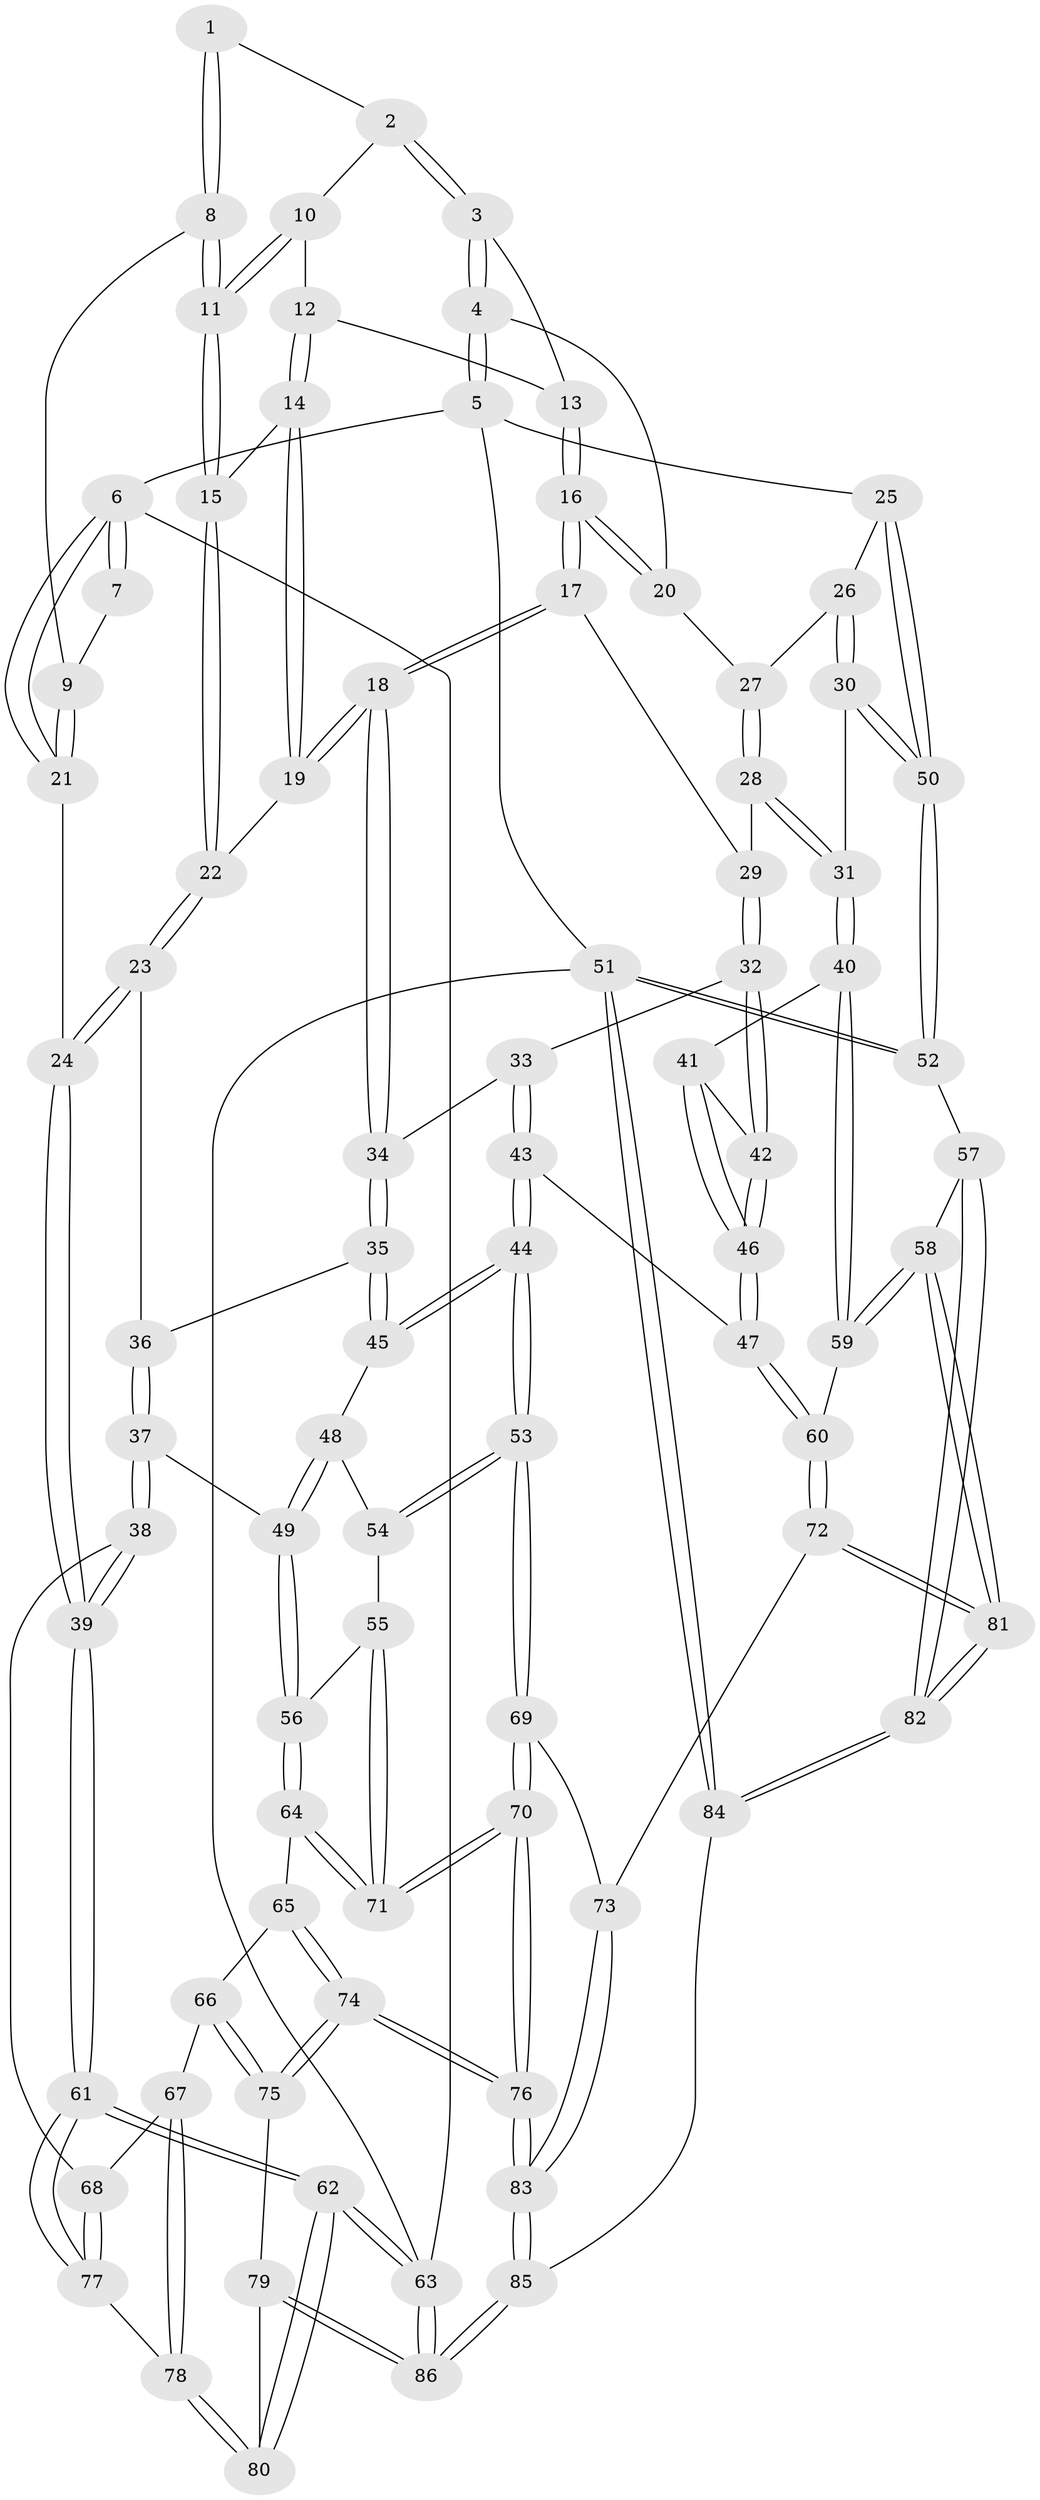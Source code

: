 // Generated by graph-tools (version 1.1) at 2025/51/03/09/25 03:51:07]
// undirected, 86 vertices, 212 edges
graph export_dot {
graph [start="1"]
  node [color=gray90,style=filled];
  1 [pos="+0.22780611467711148+0"];
  2 [pos="+0.3633148177393011+0"];
  3 [pos="+1+0"];
  4 [pos="+1+0"];
  5 [pos="+1+0"];
  6 [pos="+0+0"];
  7 [pos="+0.18274200604356441+0"];
  8 [pos="+0.11309232859934686+0.16650627219480116"];
  9 [pos="+0.018090749071164723+0.15746558298745975"];
  10 [pos="+0.3869304351465006+0.029266725669171278"];
  11 [pos="+0.1642778841801028+0.1949910576949958"];
  12 [pos="+0.40200492438474794+0.050339725408623345"];
  13 [pos="+0.54829285325697+0.13467198223819743"];
  14 [pos="+0.3842213389164969+0.1911524719902404"];
  15 [pos="+0.17904541683543487+0.22824593501804882"];
  16 [pos="+0.6021405936961295+0.24316851779392604"];
  17 [pos="+0.6018534785339057+0.24397410696718785"];
  18 [pos="+0.4372955043191001+0.3368020403197856"];
  19 [pos="+0.3830547545503111+0.29903352991217425"];
  20 [pos="+0.7683855436936347+0.18911238169434352"];
  21 [pos="+0+0.1723003866302788"];
  22 [pos="+0.20967613147146952+0.310187251657835"];
  23 [pos="+0.18861445845111638+0.37227241736431915"];
  24 [pos="+0+0.3920421822542622"];
  25 [pos="+1+0"];
  26 [pos="+0.8867983021967373+0.2764714921693317"];
  27 [pos="+0.8148462711174227+0.27902011246048714"];
  28 [pos="+0.812925851295298+0.4217152951483534"];
  29 [pos="+0.6450439064548273+0.3543939233091703"];
  30 [pos="+1+0.42708271370851086"];
  31 [pos="+0.8625745206507719+0.501462625190934"];
  32 [pos="+0.5934948899370431+0.470642219849295"];
  33 [pos="+0.5371038644505705+0.4846529163372943"];
  34 [pos="+0.4402726904522591+0.43721932913061556"];
  35 [pos="+0.39372975646590996+0.4781593366850508"];
  36 [pos="+0.1956258863830704+0.40419085573203345"];
  37 [pos="+0.1598542519700623+0.5654413685845311"];
  38 [pos="+0+0.6036544590842718"];
  39 [pos="+0+0.6034281123069755"];
  40 [pos="+0.8510663331631265+0.5205543931637363"];
  41 [pos="+0.7887069573694531+0.5231536649481888"];
  42 [pos="+0.654184397135152+0.516562076408448"];
  43 [pos="+0.5256432138259566+0.6434378104017784"];
  44 [pos="+0.46695646457898643+0.6693697081070134"];
  45 [pos="+0.3757868608365044+0.5348372134593603"];
  46 [pos="+0.6135800613397635+0.6494008562922321"];
  47 [pos="+0.6075373721958797+0.6625142082494746"];
  48 [pos="+0.2782475922903926+0.5885940182498782"];
  49 [pos="+0.18824906988771503+0.5895336435351411"];
  50 [pos="+1+0.4137416199362683"];
  51 [pos="+1+1"];
  52 [pos="+1+0.7619003476428516"];
  53 [pos="+0.45137651513694865+0.695111085718703"];
  54 [pos="+0.3154591899250415+0.6403532636066265"];
  55 [pos="+0.314382185452537+0.7049875181058205"];
  56 [pos="+0.20330348833376297+0.6996807399026729"];
  57 [pos="+0.9201769711810428+0.7555253035585663"];
  58 [pos="+0.9103829489958205+0.74622513899182"];
  59 [pos="+0.8432335372559678+0.6142853027977033"];
  60 [pos="+0.661649752616876+0.7171502276210561"];
  61 [pos="+0+0.6404683115781608"];
  62 [pos="+0+1"];
  63 [pos="+0+1"];
  64 [pos="+0.19898331693447882+0.7290945601408492"];
  65 [pos="+0.19897905105847186+0.7291041300905237"];
  66 [pos="+0.1814101160833526+0.7401480901946894"];
  67 [pos="+0.13701851679861443+0.7632725690772184"];
  68 [pos="+0.13191840461795384+0.760735117447889"];
  69 [pos="+0.42877215629397386+0.7689428560115578"];
  70 [pos="+0.4103041471941593+0.7972708213327561"];
  71 [pos="+0.38482864522556504+0.7799643601684269"];
  72 [pos="+0.6606509550932301+0.785339278519666"];
  73 [pos="+0.6560090542105887+0.7894666845721758"];
  74 [pos="+0.294092993149827+0.9311584717204009"];
  75 [pos="+0.17716817634199358+0.9086919563913879"];
  76 [pos="+0.3833151314030195+0.9809072975568027"];
  77 [pos="+0.0037828034748285944+0.7800317987392541"];
  78 [pos="+0.10147763555416817+0.8624661655406664"];
  79 [pos="+0.15200003148099187+0.9055940160272726"];
  80 [pos="+0.10395618177773755+0.8739545662237951"];
  81 [pos="+0.718758313811286+0.8172202291488918"];
  82 [pos="+0.8488072032213672+1"];
  83 [pos="+0.45438828591376446+1"];
  84 [pos="+0.8643981412123327+1"];
  85 [pos="+0.4612131436341837+1"];
  86 [pos="+0+1"];
  1 -- 2;
  1 -- 8;
  1 -- 8;
  2 -- 3;
  2 -- 3;
  2 -- 10;
  3 -- 4;
  3 -- 4;
  3 -- 13;
  4 -- 5;
  4 -- 5;
  4 -- 20;
  5 -- 6;
  5 -- 25;
  5 -- 51;
  6 -- 7;
  6 -- 7;
  6 -- 21;
  6 -- 21;
  6 -- 63;
  7 -- 9;
  8 -- 9;
  8 -- 11;
  8 -- 11;
  9 -- 21;
  9 -- 21;
  10 -- 11;
  10 -- 11;
  10 -- 12;
  11 -- 15;
  11 -- 15;
  12 -- 13;
  12 -- 14;
  12 -- 14;
  13 -- 16;
  13 -- 16;
  14 -- 15;
  14 -- 19;
  14 -- 19;
  15 -- 22;
  15 -- 22;
  16 -- 17;
  16 -- 17;
  16 -- 20;
  16 -- 20;
  17 -- 18;
  17 -- 18;
  17 -- 29;
  18 -- 19;
  18 -- 19;
  18 -- 34;
  18 -- 34;
  19 -- 22;
  20 -- 27;
  21 -- 24;
  22 -- 23;
  22 -- 23;
  23 -- 24;
  23 -- 24;
  23 -- 36;
  24 -- 39;
  24 -- 39;
  25 -- 26;
  25 -- 50;
  25 -- 50;
  26 -- 27;
  26 -- 30;
  26 -- 30;
  27 -- 28;
  27 -- 28;
  28 -- 29;
  28 -- 31;
  28 -- 31;
  29 -- 32;
  29 -- 32;
  30 -- 31;
  30 -- 50;
  30 -- 50;
  31 -- 40;
  31 -- 40;
  32 -- 33;
  32 -- 42;
  32 -- 42;
  33 -- 34;
  33 -- 43;
  33 -- 43;
  34 -- 35;
  34 -- 35;
  35 -- 36;
  35 -- 45;
  35 -- 45;
  36 -- 37;
  36 -- 37;
  37 -- 38;
  37 -- 38;
  37 -- 49;
  38 -- 39;
  38 -- 39;
  38 -- 68;
  39 -- 61;
  39 -- 61;
  40 -- 41;
  40 -- 59;
  40 -- 59;
  41 -- 42;
  41 -- 46;
  41 -- 46;
  42 -- 46;
  42 -- 46;
  43 -- 44;
  43 -- 44;
  43 -- 47;
  44 -- 45;
  44 -- 45;
  44 -- 53;
  44 -- 53;
  45 -- 48;
  46 -- 47;
  46 -- 47;
  47 -- 60;
  47 -- 60;
  48 -- 49;
  48 -- 49;
  48 -- 54;
  49 -- 56;
  49 -- 56;
  50 -- 52;
  50 -- 52;
  51 -- 52;
  51 -- 52;
  51 -- 84;
  51 -- 84;
  51 -- 63;
  52 -- 57;
  53 -- 54;
  53 -- 54;
  53 -- 69;
  53 -- 69;
  54 -- 55;
  55 -- 56;
  55 -- 71;
  55 -- 71;
  56 -- 64;
  56 -- 64;
  57 -- 58;
  57 -- 82;
  57 -- 82;
  58 -- 59;
  58 -- 59;
  58 -- 81;
  58 -- 81;
  59 -- 60;
  60 -- 72;
  60 -- 72;
  61 -- 62;
  61 -- 62;
  61 -- 77;
  61 -- 77;
  62 -- 63;
  62 -- 63;
  62 -- 80;
  62 -- 80;
  63 -- 86;
  63 -- 86;
  64 -- 65;
  64 -- 71;
  64 -- 71;
  65 -- 66;
  65 -- 74;
  65 -- 74;
  66 -- 67;
  66 -- 75;
  66 -- 75;
  67 -- 68;
  67 -- 78;
  67 -- 78;
  68 -- 77;
  68 -- 77;
  69 -- 70;
  69 -- 70;
  69 -- 73;
  70 -- 71;
  70 -- 71;
  70 -- 76;
  70 -- 76;
  72 -- 73;
  72 -- 81;
  72 -- 81;
  73 -- 83;
  73 -- 83;
  74 -- 75;
  74 -- 75;
  74 -- 76;
  74 -- 76;
  75 -- 79;
  76 -- 83;
  76 -- 83;
  77 -- 78;
  78 -- 80;
  78 -- 80;
  79 -- 80;
  79 -- 86;
  79 -- 86;
  81 -- 82;
  81 -- 82;
  82 -- 84;
  82 -- 84;
  83 -- 85;
  83 -- 85;
  84 -- 85;
  85 -- 86;
  85 -- 86;
}
